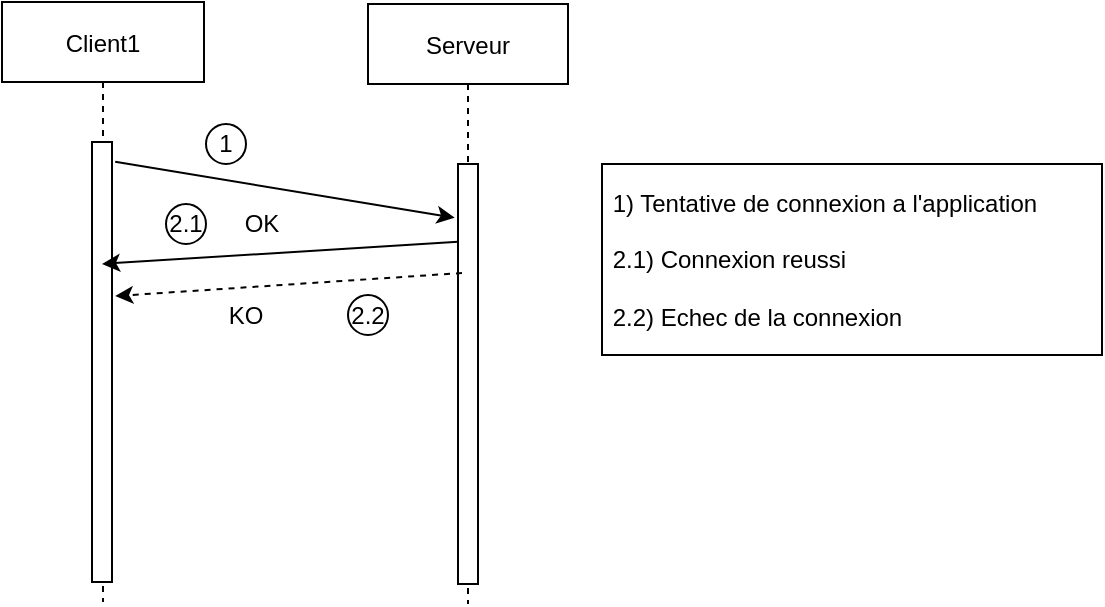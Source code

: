 <mxfile version="14.5.1" type="device"><diagram id="kgpKYQtTHZ0yAKxKKP6v" name="Page-1"><mxGraphModel dx="420" dy="599" grid="1" gridSize="10" guides="1" tooltips="1" connect="1" arrows="1" fold="1" page="1" pageScale="1" pageWidth="850" pageHeight="1100" background="none" math="0" shadow="0"><root><mxCell id="0"/><mxCell id="1" parent="0"/><mxCell id="3nuBFxr9cyL0pnOWT2aG-1" value="Client1" style="shape=umlLifeline;perimeter=lifelinePerimeter;container=1;collapsible=0;recursiveResize=0;rounded=0;shadow=0;strokeWidth=1;" parent="1" vertex="1"><mxGeometry x="40" y="79" width="101" height="300" as="geometry"/></mxCell><mxCell id="3nuBFxr9cyL0pnOWT2aG-2" value="" style="points=[];perimeter=orthogonalPerimeter;rounded=0;shadow=0;strokeWidth=1;" parent="3nuBFxr9cyL0pnOWT2aG-1" vertex="1"><mxGeometry x="45" y="70" width="10" height="220" as="geometry"/></mxCell><mxCell id="3nuBFxr9cyL0pnOWT2aG-5" value="Serveur" style="shape=umlLifeline;perimeter=lifelinePerimeter;container=1;collapsible=0;recursiveResize=0;rounded=0;shadow=0;strokeWidth=1;" parent="1" vertex="1"><mxGeometry x="223" y="80" width="100" height="300" as="geometry"/></mxCell><mxCell id="3nuBFxr9cyL0pnOWT2aG-6" value="" style="points=[];perimeter=orthogonalPerimeter;rounded=0;shadow=0;strokeWidth=1;" parent="3nuBFxr9cyL0pnOWT2aG-5" vertex="1"><mxGeometry x="45" y="80" width="10" height="210" as="geometry"/></mxCell><mxCell id="duudPGhxaD_FbWiu7INb-34" value="" style="endArrow=classic;html=1;fontFamily=Helvetica;exitX=1.16;exitY=0.045;exitDx=0;exitDy=0;exitPerimeter=0;entryX=-0.16;entryY=0.128;entryDx=0;entryDy=0;entryPerimeter=0;" parent="1" source="3nuBFxr9cyL0pnOWT2aG-2" target="3nuBFxr9cyL0pnOWT2aG-6" edge="1"><mxGeometry width="50" height="50" relative="1" as="geometry"><mxPoint x="303" y="170" as="sourcePoint"/><mxPoint x="353" y="120" as="targetPoint"/></mxGeometry></mxCell><mxCell id="duudPGhxaD_FbWiu7INb-42" value="" style="endArrow=classic;html=1;fontFamily=Helvetica;dashed=1;entryX=1.16;entryY=0.957;entryDx=0;entryDy=0;entryPerimeter=0;" parent="1" edge="1"><mxGeometry width="50" height="50" relative="1" as="geometry"><mxPoint x="270" y="214.5" as="sourcePoint"/><mxPoint x="96.6" y="226.04" as="targetPoint"/></mxGeometry></mxCell><mxCell id="duudPGhxaD_FbWiu7INb-44" value="OK" style="text;html=1;strokeColor=none;fillColor=none;align=center;verticalAlign=middle;whiteSpace=wrap;rounded=0;fontFamily=Helvetica;" parent="1" vertex="1"><mxGeometry x="150" y="180" width="40" height="20" as="geometry"/></mxCell><mxCell id="duudPGhxaD_FbWiu7INb-48" value="KO&lt;span style=&quot;color: rgba(0 , 0 , 0 , 0) ; font-family: monospace ; font-size: 0px&quot;&gt;%3CmxGraphModel%3E%3Croot%3E%3CmxCell%20id%3D%220%22%2F%3E%3CmxCell%20id%3D%221%22%20parent%3D%220%22%2F%3E%3CmxCell%20id%3D%222%22%20value%3D%22OK%22%20style%3D%22text%3Bhtml%3D1%3BstrokeColor%3Dnone%3BfillColor%3Dnone%3Balign%3Dcenter%3BverticalAlign%3Dmiddle%3BwhiteSpace%3Dwrap%3Brounded%3D0%3BfontFamily%3DHelvetica%3B%22%20vertex%3D%221%22%20parent%3D%221%22%3E%3CmxGeometry%20x%3D%22200%22%20y%3D%22320%22%20width%3D%2240%22%20height%3D%2220%22%20as%3D%22geometry%22%2F%3E%3C%2FmxCell%3E%3C%2Froot%3E%3C%2FmxGraphModel%3E&lt;/span&gt;&lt;span style=&quot;color: rgba(0 , 0 , 0 , 0) ; font-family: monospace ; font-size: 0px&quot;&gt;%3CmxGraphModel%3E%3Croot%3E%3CmxCell%20id%3D%220%22%2F%3E%3CmxCell%20id%3D%221%22%20parent%3D%220%22%2F%3E%3CmxCell%20id%3D%222%22%20value%3D%22OK%22%20style%3D%22text%3Bhtml%3D1%3BstrokeColor%3Dnone%3BfillColor%3Dnone%3Balign%3Dcenter%3BverticalAlign%3Dmiddle%3BwhiteSpace%3Dwrap%3Brounded%3D0%3BfontFamily%3DHelvetica%3B%22%20vertex%3D%221%22%20parent%3D%221%22%3E%3CmxGeometry%20x%3D%22200%22%20y%3D%22320%22%20width%3D%2240%22%20height%3D%2220%22%20as%3D%22geometry%22%2F%3E%3C%2FmxCell%3E%3C%2Froot%3E%3C%2FmxGraphModel%3E&lt;/span&gt;" style="text;html=1;strokeColor=none;fillColor=none;align=center;verticalAlign=middle;whiteSpace=wrap;rounded=0;fontFamily=Helvetica;" parent="1" vertex="1"><mxGeometry x="142" y="225.5" width="40" height="20" as="geometry"/></mxCell><mxCell id="duudPGhxaD_FbWiu7INb-56" value="1" style="ellipse;whiteSpace=wrap;html=1;aspect=fixed;fontFamily=Helvetica;" parent="1" vertex="1"><mxGeometry x="142" y="140" width="20" height="20" as="geometry"/></mxCell><mxCell id="duudPGhxaD_FbWiu7INb-61" value="2.1" style="ellipse;whiteSpace=wrap;html=1;aspect=fixed;fontFamily=Helvetica;" parent="1" vertex="1"><mxGeometry x="122" y="180" width="20" height="20" as="geometry"/></mxCell><mxCell id="xy-xIKVo97sQC8lFJYUX-1" value="2.2" style="ellipse;whiteSpace=wrap;html=1;aspect=fixed;fontFamily=Helvetica;" vertex="1" parent="1"><mxGeometry x="213" y="225.5" width="20" height="20" as="geometry"/></mxCell><mxCell id="xy-xIKVo97sQC8lFJYUX-3" value="" style="endArrow=classic;html=1;fontFamily=Helvetica;exitX=0;exitY=0.185;exitDx=0;exitDy=0;exitPerimeter=0;entryX=0.5;entryY=0.277;entryDx=0;entryDy=0;entryPerimeter=0;" edge="1" parent="1" source="3nuBFxr9cyL0pnOWT2aG-6" target="3nuBFxr9cyL0pnOWT2aG-2"><mxGeometry width="50" height="50" relative="1" as="geometry"><mxPoint x="106.6" y="168.9" as="sourcePoint"/><mxPoint x="276.4" y="196.88" as="targetPoint"/></mxGeometry></mxCell><mxCell id="xy-xIKVo97sQC8lFJYUX-7" value="&lt;span&gt;&amp;nbsp;1) Tentative de connexion a l'application&lt;/span&gt;&lt;br&gt;&lt;br&gt;&lt;span&gt;&amp;nbsp;2.1) Connexion reussi&lt;/span&gt;&lt;br&gt;&lt;br&gt;&lt;div&gt;&lt;span&gt;&amp;nbsp;2.2) Echec de la connexion&lt;/span&gt;&lt;/div&gt;" style="rounded=0;whiteSpace=wrap;html=1;align=left;" vertex="1" parent="1"><mxGeometry x="340" y="160" width="250" height="95.5" as="geometry"/></mxCell></root></mxGraphModel></diagram></mxfile>